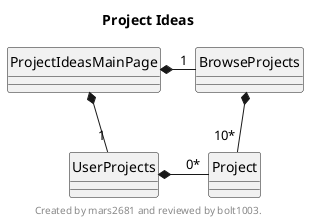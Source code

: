@startuml
title Project Ideas
footer 
Created by mars2681 and reviewed by bolt1003.
endfooter
hide circles

class ProjectIdeasMainPage {
}

class UserProjects{
}

class BrowseProjects{
}

class Project{
}


ProjectIdeasMainPage *-down- "1" UserProjects
ProjectIdeasMainPage *-right- "1" BrowseProjects
UserProjects *-right- "0*" Project
BrowseProjects *-down- "10*" Project

@enduml